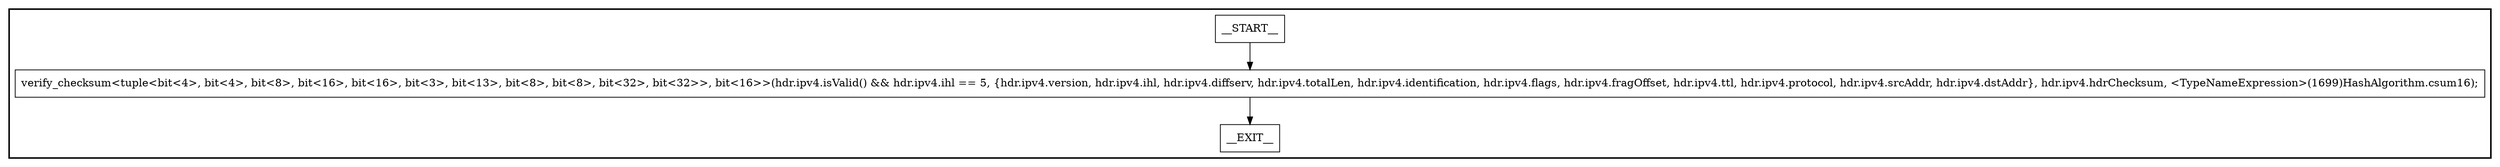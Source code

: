 digraph verifyChecksum {
subgraph cluster {
graph [
label="", labeljust=r, style=bold];
0[label=__START__, margin="", shape=rectangle, style=solid];
1[label=__EXIT__, margin="", shape=rectangle, style=solid];
2[label="verify_checksum<tuple<bit<4>, bit<4>, bit<8>, bit<16>, bit<16>, bit<3>, bit<13>, bit<8>, bit<8>, bit<32>, bit<32>>, bit<16>>(hdr.ipv4.isValid() && hdr.ipv4.ihl == 5, {hdr.ipv4.version, hdr.ipv4.ihl, hdr.ipv4.diffserv, hdr.ipv4.totalLen, hdr.ipv4.identification, hdr.ipv4.flags, hdr.ipv4.fragOffset, hdr.ipv4.ttl, hdr.ipv4.protocol, hdr.ipv4.srcAddr, hdr.ipv4.dstAddr}, hdr.ipv4.hdrChecksum, <TypeNameExpression>(1699)HashAlgorithm.csum16);", margin="", shape=rectangle, style=solid];
0 -> 2[label=""];
2 -> 1[label=""];
}
}
